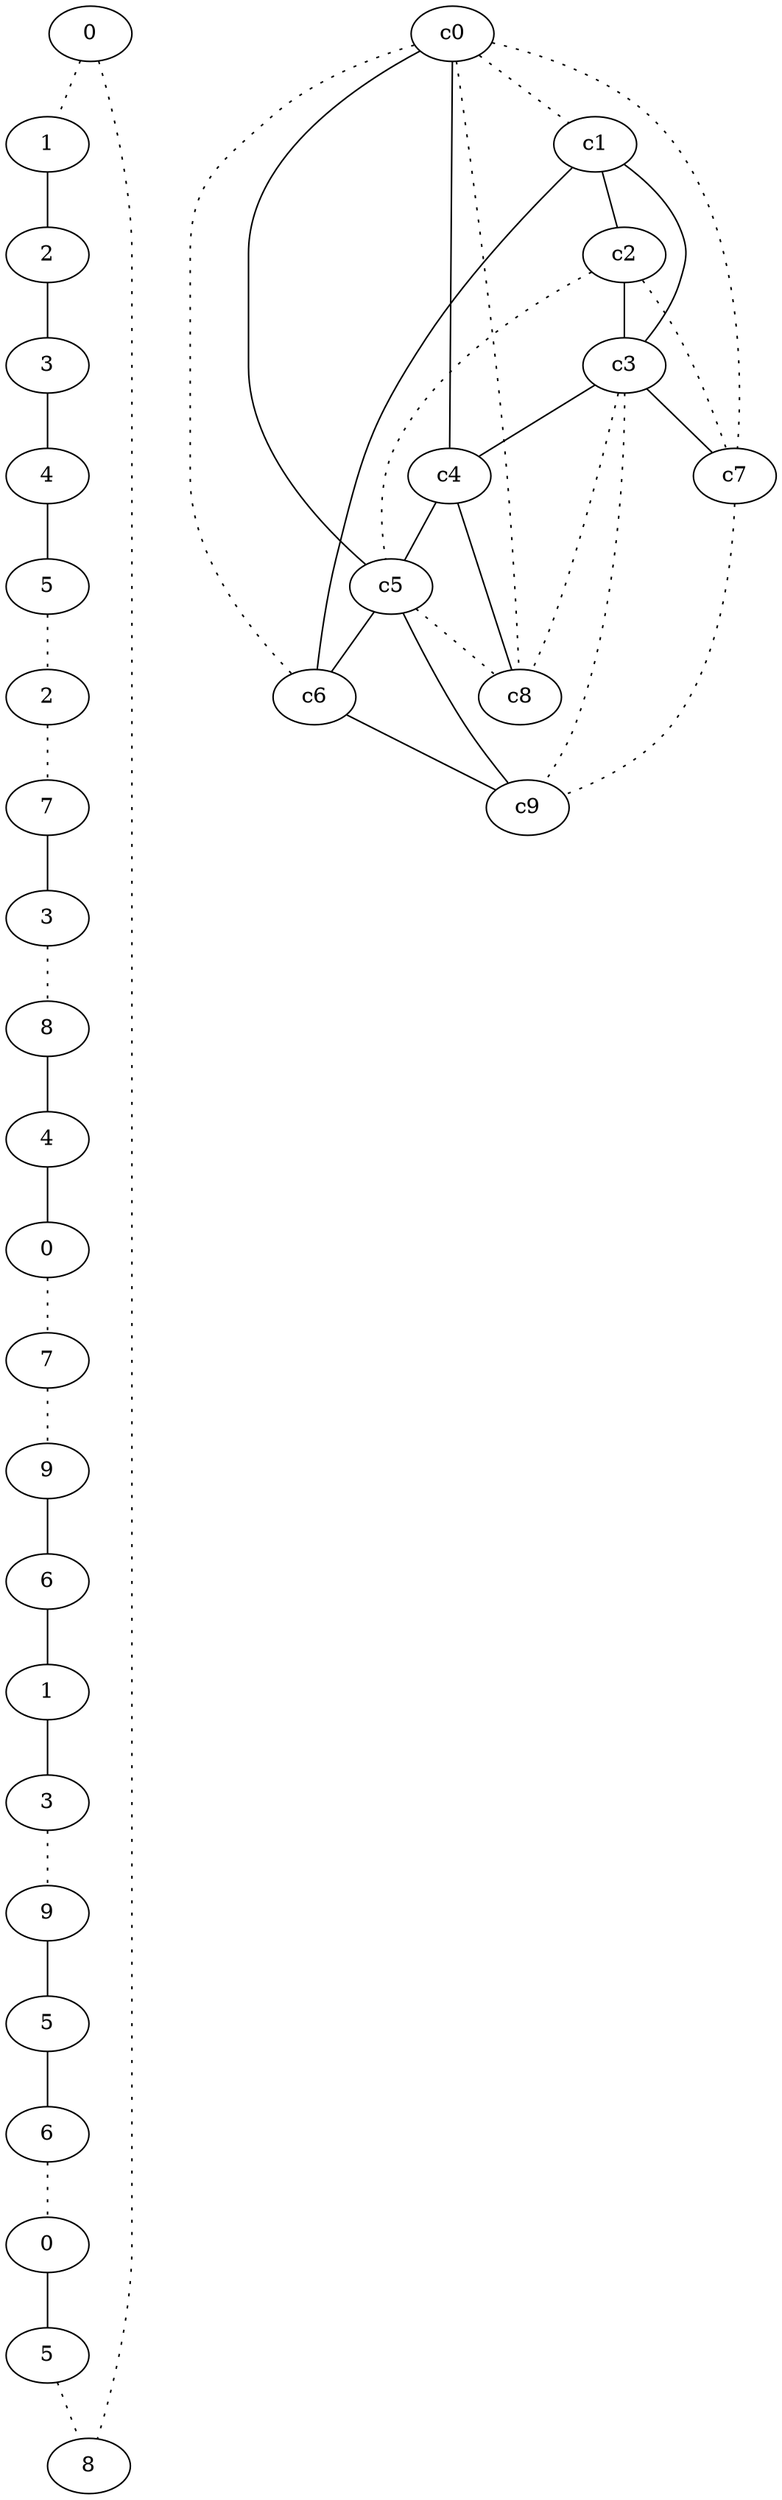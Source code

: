 graph {
a0[label=0];
a1[label=1];
a2[label=2];
a3[label=3];
a4[label=4];
a5[label=5];
a6[label=2];
a7[label=7];
a8[label=3];
a9[label=8];
a10[label=4];
a11[label=0];
a12[label=7];
a13[label=9];
a14[label=6];
a15[label=1];
a16[label=3];
a17[label=9];
a18[label=5];
a19[label=6];
a20[label=0];
a21[label=5];
a22[label=8];
a0 -- a1 [style=dotted];
a0 -- a22 [style=dotted];
a1 -- a2;
a2 -- a3;
a3 -- a4;
a4 -- a5;
a5 -- a6 [style=dotted];
a6 -- a7 [style=dotted];
a7 -- a8;
a8 -- a9 [style=dotted];
a9 -- a10;
a10 -- a11;
a11 -- a12 [style=dotted];
a12 -- a13 [style=dotted];
a13 -- a14;
a14 -- a15;
a15 -- a16;
a16 -- a17 [style=dotted];
a17 -- a18;
a18 -- a19;
a19 -- a20 [style=dotted];
a20 -- a21;
a21 -- a22 [style=dotted];
c0 -- c1 [style=dotted];
c0 -- c4;
c0 -- c5;
c0 -- c6 [style=dotted];
c0 -- c7 [style=dotted];
c0 -- c8 [style=dotted];
c1 -- c2;
c1 -- c3;
c1 -- c6;
c2 -- c3;
c2 -- c5 [style=dotted];
c2 -- c7 [style=dotted];
c3 -- c4;
c3 -- c7;
c3 -- c8 [style=dotted];
c3 -- c9 [style=dotted];
c4 -- c5;
c4 -- c8;
c5 -- c6;
c5 -- c8 [style=dotted];
c5 -- c9;
c6 -- c9;
c7 -- c9 [style=dotted];
}
